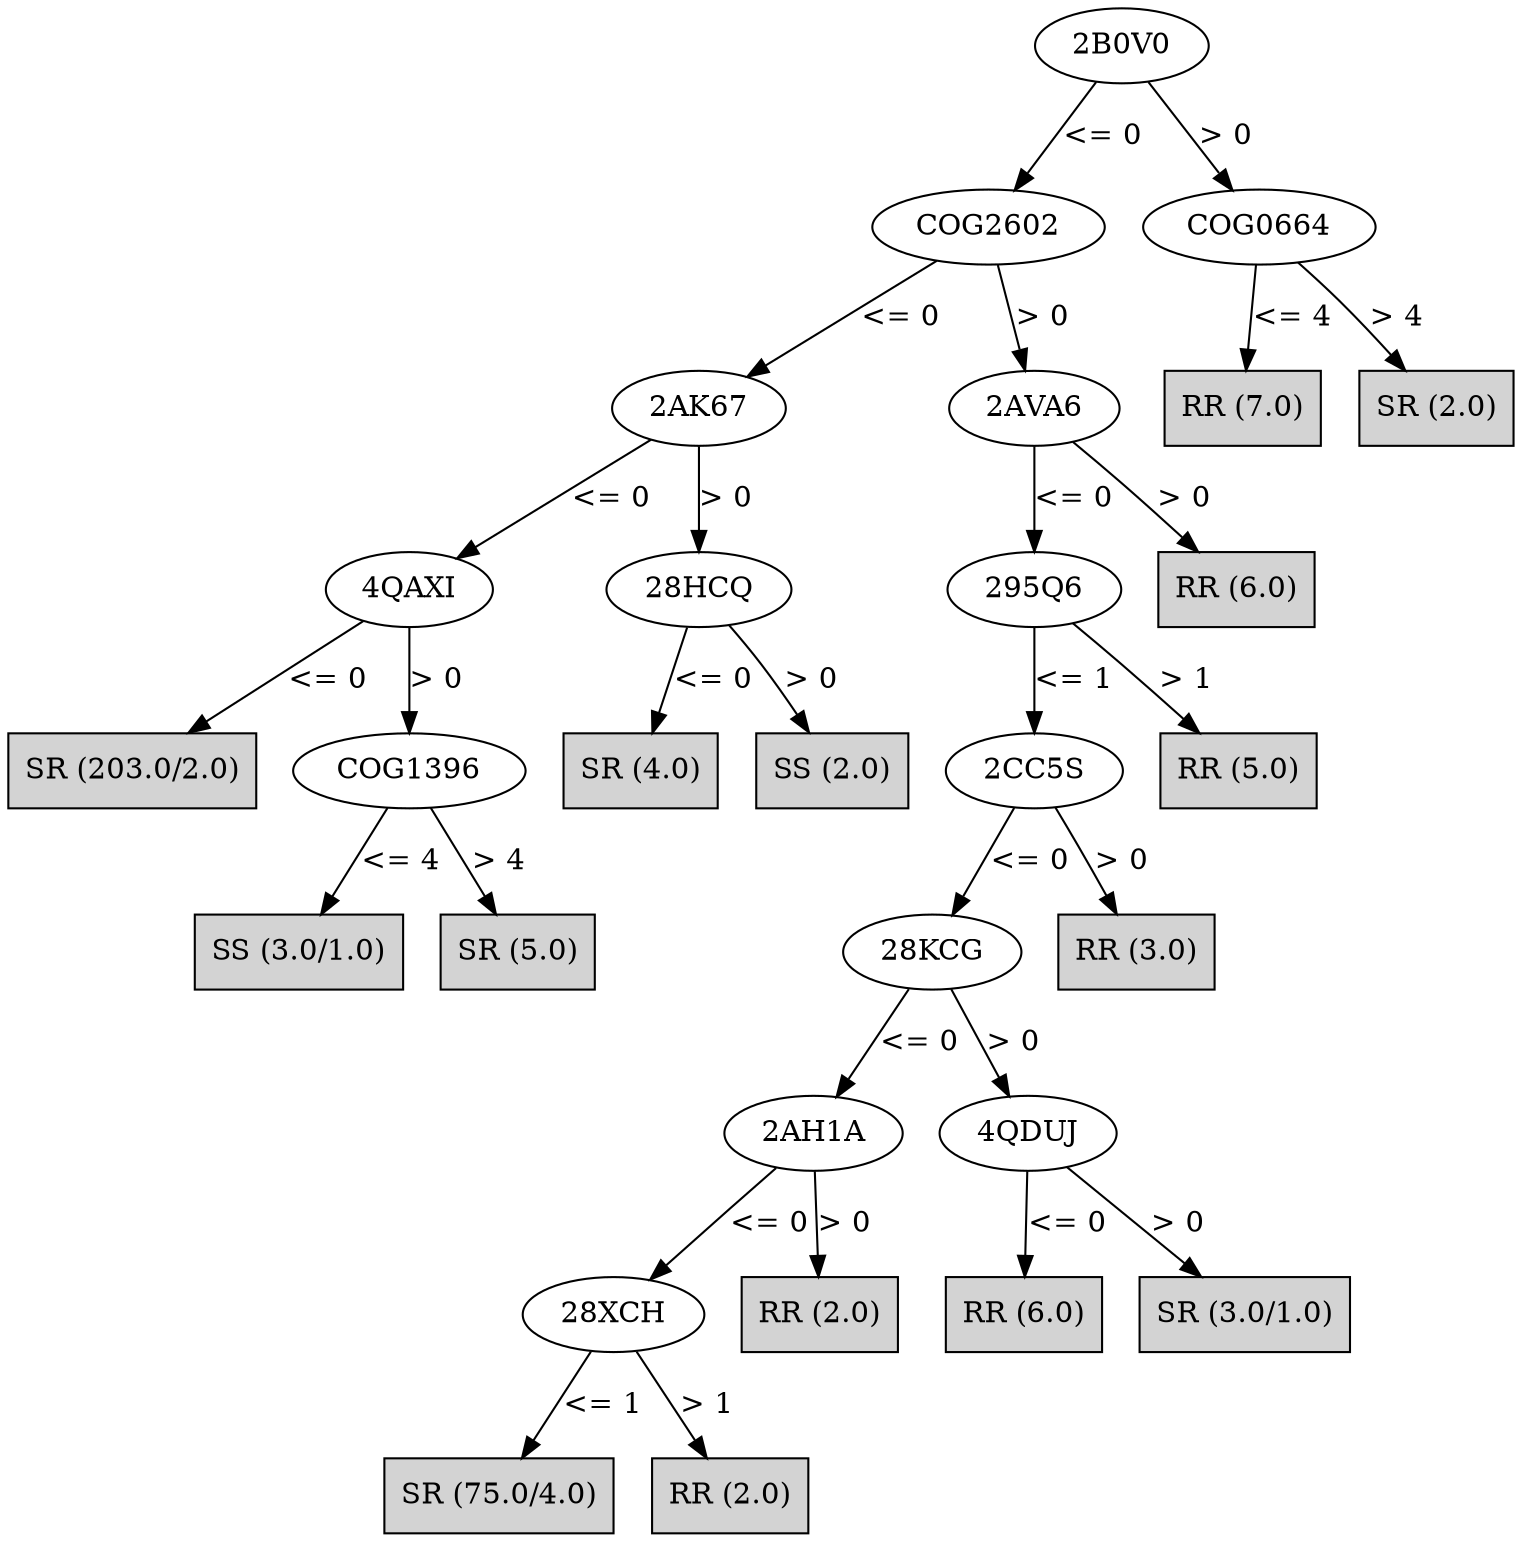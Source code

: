 digraph J48Tree {
N0 [label="2B0V0" ]
N0->N1 [label="<= 0"]
N1 [label="COG2602" ]
N1->N2 [label="<= 0"]
N2 [label="2AK67" ]
N2->N3 [label="<= 0"]
N3 [label="4QAXI" ]
N3->N4 [label="<= 0"]
N4 [label="SR (203.0/2.0)" shape=box style=filled ]
N3->N5 [label="> 0"]
N5 [label="COG1396" ]
N5->N6 [label="<= 4"]
N6 [label="SS (3.0/1.0)" shape=box style=filled ]
N5->N7 [label="> 4"]
N7 [label="SR (5.0)" shape=box style=filled ]
N2->N8 [label="> 0"]
N8 [label="28HCQ" ]
N8->N9 [label="<= 0"]
N9 [label="SR (4.0)" shape=box style=filled ]
N8->N10 [label="> 0"]
N10 [label="SS (2.0)" shape=box style=filled ]
N1->N11 [label="> 0"]
N11 [label="2AVA6" ]
N11->N12 [label="<= 0"]
N12 [label="295Q6" ]
N12->N13 [label="<= 1"]
N13 [label="2CC5S" ]
N13->N14 [label="<= 0"]
N14 [label="28KCG" ]
N14->N15 [label="<= 0"]
N15 [label="2AH1A" ]
N15->N16 [label="<= 0"]
N16 [label="28XCH" ]
N16->N17 [label="<= 1"]
N17 [label="SR (75.0/4.0)" shape=box style=filled ]
N16->N18 [label="> 1"]
N18 [label="RR (2.0)" shape=box style=filled ]
N15->N19 [label="> 0"]
N19 [label="RR (2.0)" shape=box style=filled ]
N14->N20 [label="> 0"]
N20 [label="4QDUJ" ]
N20->N21 [label="<= 0"]
N21 [label="RR (6.0)" shape=box style=filled ]
N20->N22 [label="> 0"]
N22 [label="SR (3.0/1.0)" shape=box style=filled ]
N13->N23 [label="> 0"]
N23 [label="RR (3.0)" shape=box style=filled ]
N12->N24 [label="> 1"]
N24 [label="RR (5.0)" shape=box style=filled ]
N11->N25 [label="> 0"]
N25 [label="RR (6.0)" shape=box style=filled ]
N0->N26 [label="> 0"]
N26 [label="COG0664" ]
N26->N27 [label="<= 4"]
N27 [label="RR (7.0)" shape=box style=filled ]
N26->N28 [label="> 4"]
N28 [label="SR (2.0)" shape=box style=filled ]
}

